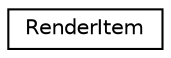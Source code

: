 digraph "Graphical Class Hierarchy"
{
 // LATEX_PDF_SIZE
  edge [fontname="Helvetica",fontsize="10",labelfontname="Helvetica",labelfontsize="10"];
  node [fontname="Helvetica",fontsize="10",shape=record];
  rankdir="LR";
  Node0 [label="RenderItem",height=0.2,width=0.4,color="black", fillcolor="white", style="filled",URL="$struct_render_item.html",tooltip=" "];
}
